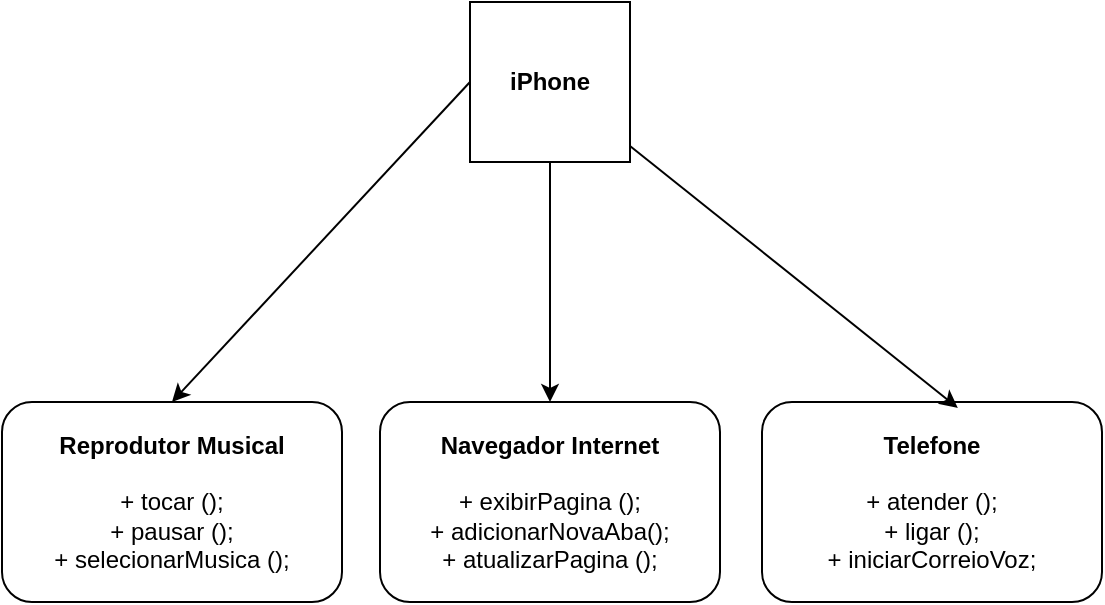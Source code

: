 <mxfile version="24.5.2" type="device">
  <diagram name="Página-1" id="GoHA1T9QolWDwQfskmPp">
    <mxGraphModel dx="2074" dy="818" grid="1" gridSize="10" guides="1" tooltips="1" connect="1" arrows="1" fold="1" page="1" pageScale="1" pageWidth="827" pageHeight="1169" math="0" shadow="0">
      <root>
        <mxCell id="0" />
        <mxCell id="1" parent="0" />
        <mxCell id="Nc78XizYGOwW-j8Ear6D-1" value="&lt;b&gt;iPhone&lt;/b&gt;" style="whiteSpace=wrap;html=1;aspect=fixed;" vertex="1" parent="1">
          <mxGeometry x="374" y="170" width="80" height="80" as="geometry" />
        </mxCell>
        <mxCell id="Nc78XizYGOwW-j8Ear6D-2" value="&lt;b&gt;Reprodutor Musical&lt;/b&gt;&lt;div&gt;&lt;b&gt;&lt;br&gt;&lt;/b&gt;&lt;/div&gt;&lt;div&gt;+ tocar ();&lt;/div&gt;&lt;div&gt;+ pausar ();&lt;/div&gt;&lt;div&gt;+ selecionarMusica ();&lt;/div&gt;" style="rounded=1;whiteSpace=wrap;html=1;" vertex="1" parent="1">
          <mxGeometry x="140" y="370" width="170" height="100" as="geometry" />
        </mxCell>
        <mxCell id="Nc78XizYGOwW-j8Ear6D-3" value="&lt;b&gt;Navegador Internet&lt;/b&gt;&lt;div&gt;&lt;b&gt;&lt;br&gt;&lt;/b&gt;&lt;/div&gt;&lt;div&gt;+ exibirPagina ();&lt;/div&gt;&lt;div&gt;+ adicionarNovaAba();&lt;/div&gt;&lt;div&gt;+ atualizarPagina ();&lt;/div&gt;" style="rounded=1;whiteSpace=wrap;html=1;" vertex="1" parent="1">
          <mxGeometry x="329" y="370" width="170" height="100" as="geometry" />
        </mxCell>
        <mxCell id="Nc78XizYGOwW-j8Ear6D-5" value="&lt;b&gt;Telefone&lt;/b&gt;&lt;div&gt;&lt;b&gt;&lt;br&gt;&lt;/b&gt;&lt;/div&gt;&lt;div&gt;+ atender ();&lt;/div&gt;&lt;div&gt;+ ligar ();&lt;/div&gt;&lt;div&gt;+ iniciarCorreioVoz;&lt;/div&gt;" style="rounded=1;whiteSpace=wrap;html=1;" vertex="1" parent="1">
          <mxGeometry x="520" y="370" width="170" height="100" as="geometry" />
        </mxCell>
        <mxCell id="Nc78XizYGOwW-j8Ear6D-6" value="" style="endArrow=classic;html=1;rounded=0;entryX=0.5;entryY=0;entryDx=0;entryDy=0;" edge="1" parent="1" source="Nc78XizYGOwW-j8Ear6D-1" target="Nc78XizYGOwW-j8Ear6D-3">
          <mxGeometry width="50" height="50" relative="1" as="geometry">
            <mxPoint x="400" y="320" as="sourcePoint" />
            <mxPoint x="450" y="270" as="targetPoint" />
          </mxGeometry>
        </mxCell>
        <mxCell id="Nc78XizYGOwW-j8Ear6D-7" value="" style="endArrow=classic;html=1;rounded=0;entryX=0.576;entryY=0.03;entryDx=0;entryDy=0;entryPerimeter=0;" edge="1" parent="1" source="Nc78XizYGOwW-j8Ear6D-1" target="Nc78XizYGOwW-j8Ear6D-5">
          <mxGeometry width="50" height="50" relative="1" as="geometry">
            <mxPoint x="500" y="270" as="sourcePoint" />
            <mxPoint x="550" y="220" as="targetPoint" />
          </mxGeometry>
        </mxCell>
        <mxCell id="Nc78XizYGOwW-j8Ear6D-8" value="" style="endArrow=classic;html=1;rounded=0;exitX=0;exitY=0.5;exitDx=0;exitDy=0;entryX=0.5;entryY=0;entryDx=0;entryDy=0;" edge="1" parent="1" source="Nc78XizYGOwW-j8Ear6D-1" target="Nc78XizYGOwW-j8Ear6D-2">
          <mxGeometry width="50" height="50" relative="1" as="geometry">
            <mxPoint x="260" y="280" as="sourcePoint" />
            <mxPoint x="310" y="230" as="targetPoint" />
          </mxGeometry>
        </mxCell>
      </root>
    </mxGraphModel>
  </diagram>
</mxfile>
